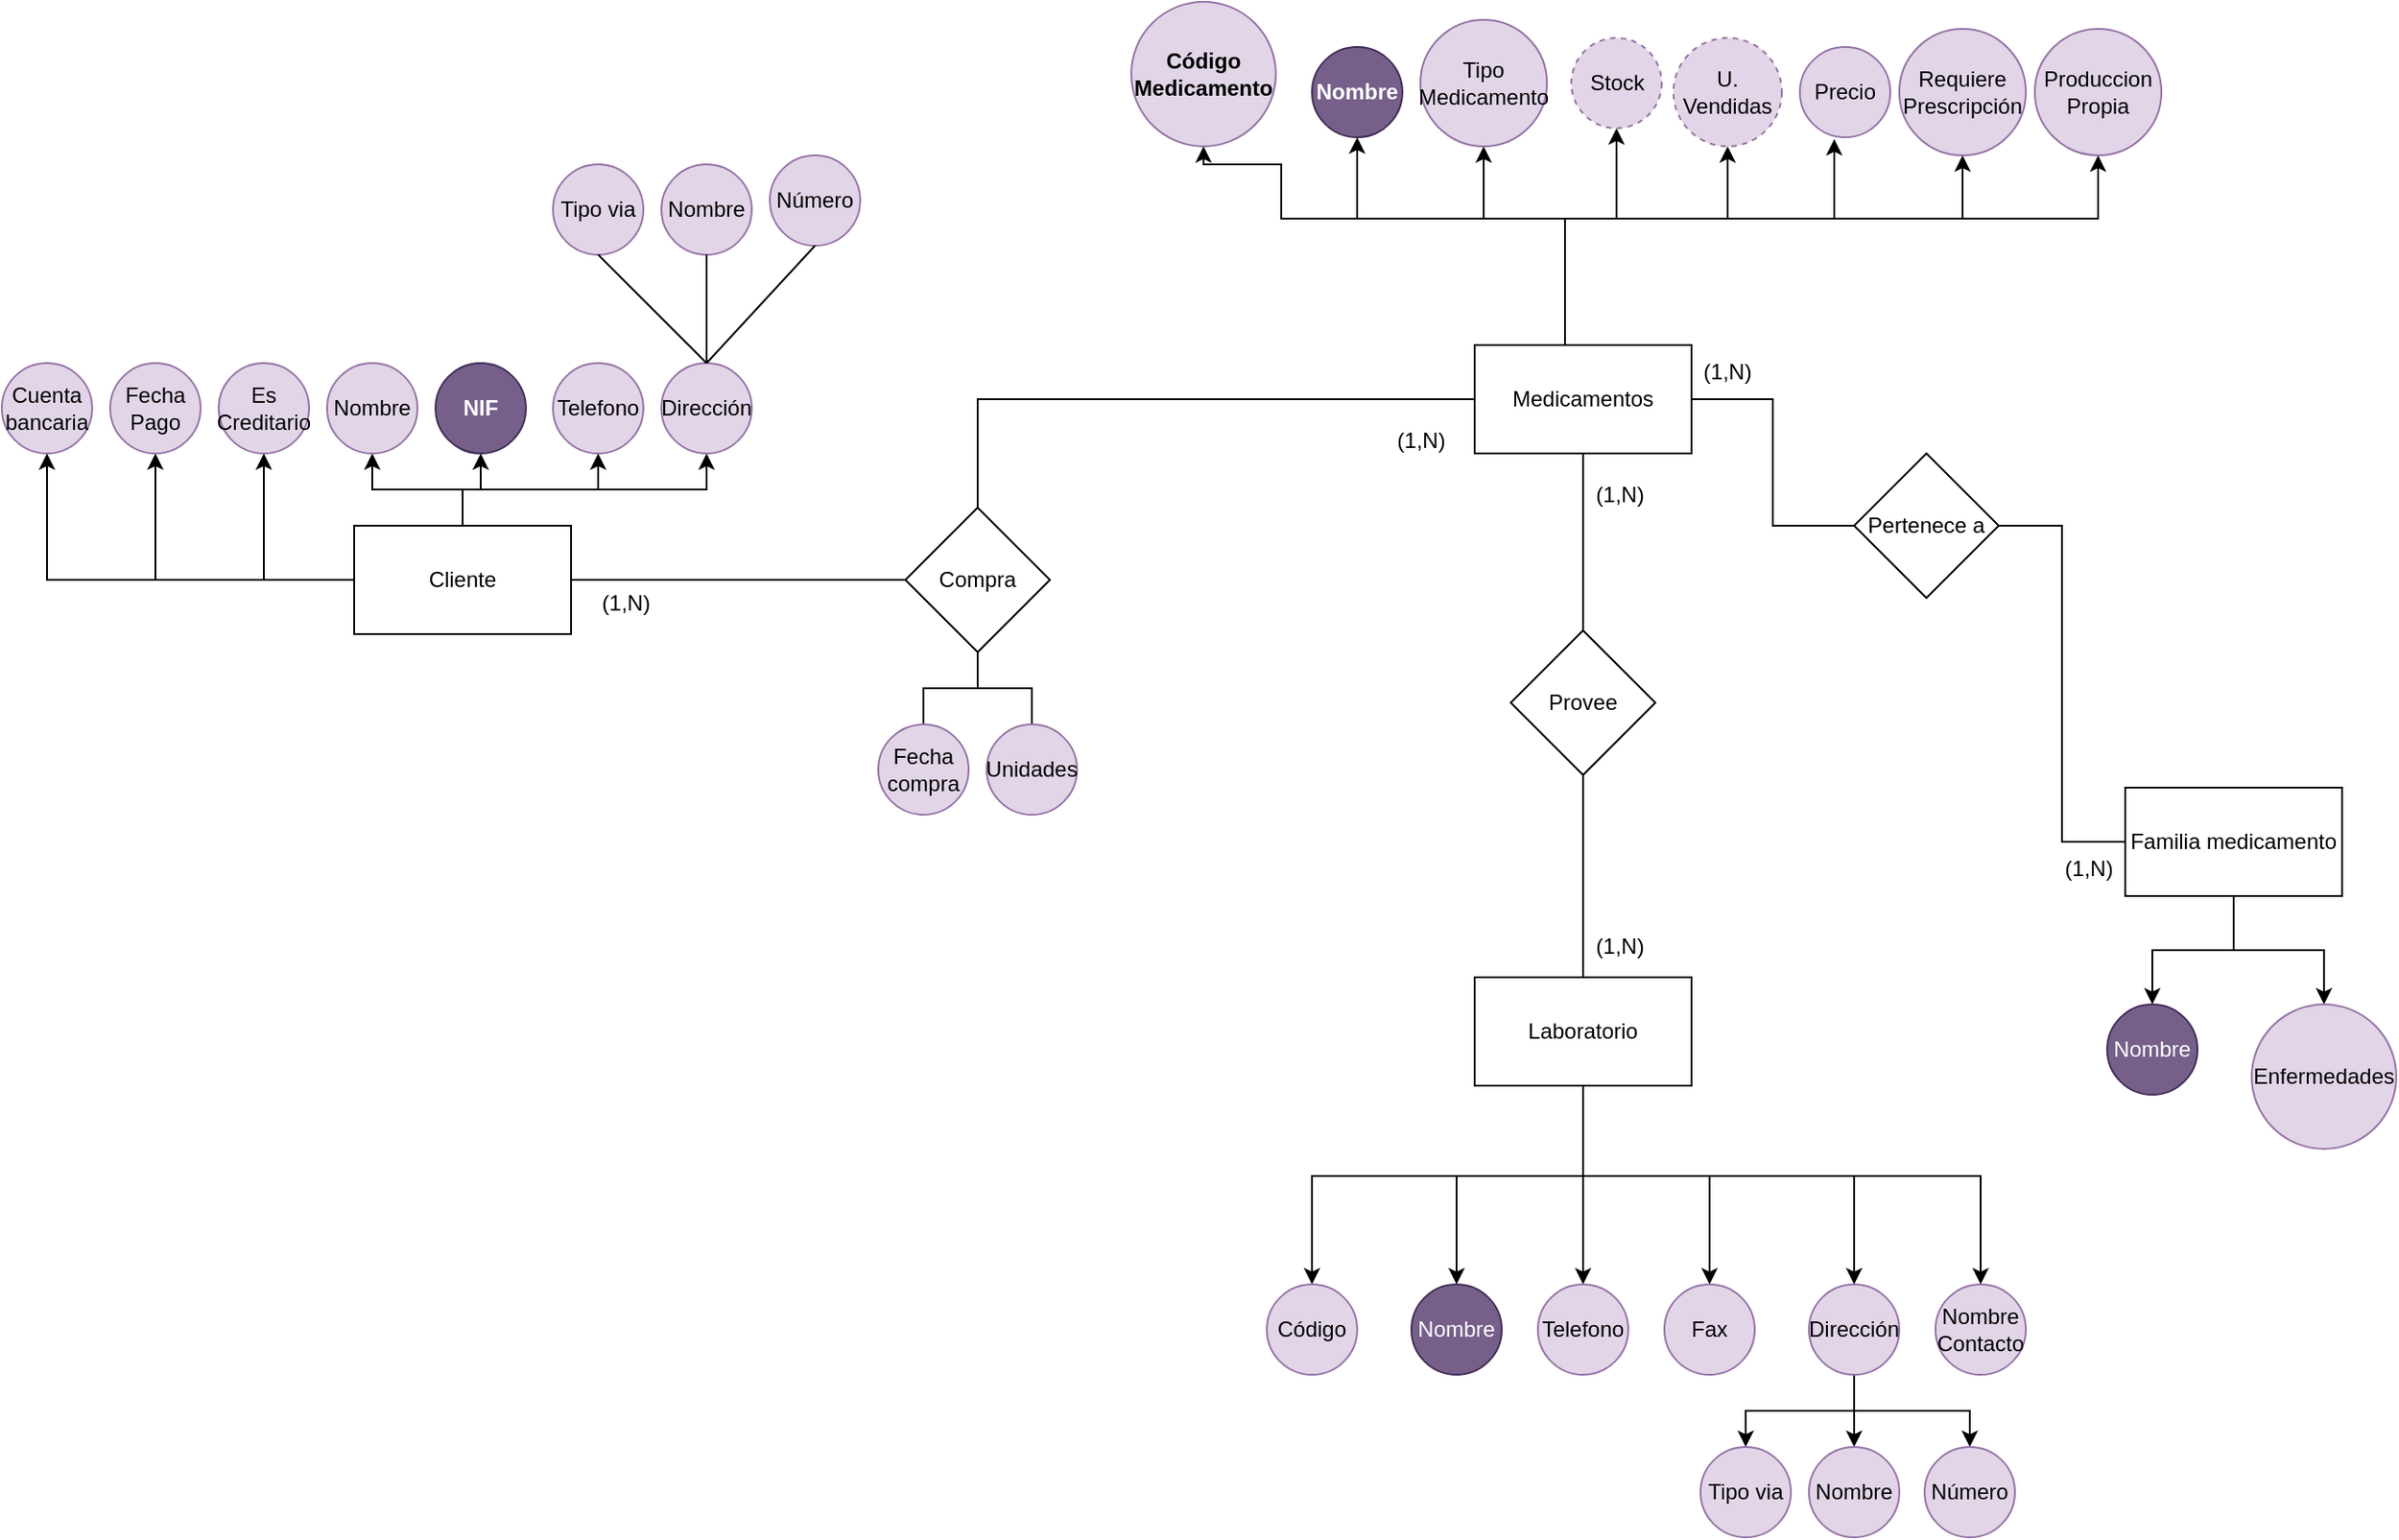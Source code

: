 <mxfile version="24.7.17">
  <diagram id="C5RBs43oDa-KdzZeNtuy" name="Page-1">
    <mxGraphModel grid="1" page="1" gridSize="10" guides="1" tooltips="1" connect="1" arrows="1" fold="1" pageScale="1" pageWidth="827" pageHeight="1169" math="0" shadow="0">
      <root>
        <mxCell id="WIyWlLk6GJQsqaUBKTNV-0" />
        <mxCell id="WIyWlLk6GJQsqaUBKTNV-1" parent="WIyWlLk6GJQsqaUBKTNV-0" />
        <mxCell id="kNUI94K5K8RUyTu7_OJi-31" style="edgeStyle=orthogonalEdgeStyle;rounded=0;orthogonalLoop=1;jettySize=auto;html=1;entryX=0.5;entryY=0;entryDx=0;entryDy=0;" edge="1" parent="WIyWlLk6GJQsqaUBKTNV-1" source="0RFjObBKBSI6Kdq1lUu1-0" target="kNUI94K5K8RUyTu7_OJi-29">
          <mxGeometry relative="1" as="geometry" />
        </mxCell>
        <mxCell id="kNUI94K5K8RUyTu7_OJi-32" style="edgeStyle=orthogonalEdgeStyle;rounded=0;orthogonalLoop=1;jettySize=auto;html=1;entryX=0.5;entryY=0;entryDx=0;entryDy=0;" edge="1" parent="WIyWlLk6GJQsqaUBKTNV-1" source="0RFjObBKBSI6Kdq1lUu1-0" target="kNUI94K5K8RUyTu7_OJi-30">
          <mxGeometry relative="1" as="geometry" />
        </mxCell>
        <mxCell id="0RFjObBKBSI6Kdq1lUu1-0" value="Familia medicamento" style="rounded=0;whiteSpace=wrap;html=1;" vertex="1" parent="WIyWlLk6GJQsqaUBKTNV-1">
          <mxGeometry x="670" y="435" width="120" height="60" as="geometry" />
        </mxCell>
        <mxCell id="0RFjObBKBSI6Kdq1lUu1-35" style="edgeStyle=orthogonalEdgeStyle;rounded=0;orthogonalLoop=1;jettySize=auto;html=1;entryX=0.5;entryY=1;entryDx=0;entryDy=0;" edge="1" parent="WIyWlLk6GJQsqaUBKTNV-1" source="0RFjObBKBSI6Kdq1lUu1-1" target="0RFjObBKBSI6Kdq1lUu1-14">
          <mxGeometry relative="1" as="geometry">
            <Array as="points">
              <mxPoint x="360" y="120" />
              <mxPoint x="389" y="120" />
            </Array>
          </mxGeometry>
        </mxCell>
        <mxCell id="0RFjObBKBSI6Kdq1lUu1-36" style="edgeStyle=orthogonalEdgeStyle;rounded=0;orthogonalLoop=1;jettySize=auto;html=1;entryX=0.5;entryY=1;entryDx=0;entryDy=0;" edge="1" parent="WIyWlLk6GJQsqaUBKTNV-1" source="0RFjObBKBSI6Kdq1lUu1-1" target="0RFjObBKBSI6Kdq1lUu1-7">
          <mxGeometry relative="1" as="geometry">
            <Array as="points">
              <mxPoint x="360" y="120" />
              <mxPoint x="203" y="120" />
              <mxPoint x="203" y="90" />
            </Array>
          </mxGeometry>
        </mxCell>
        <mxCell id="0RFjObBKBSI6Kdq1lUu1-37" style="edgeStyle=orthogonalEdgeStyle;rounded=0;orthogonalLoop=1;jettySize=auto;html=1;entryX=0.5;entryY=1;entryDx=0;entryDy=0;" edge="1" parent="WIyWlLk6GJQsqaUBKTNV-1" source="0RFjObBKBSI6Kdq1lUu1-1" target="0RFjObBKBSI6Kdq1lUu1-10">
          <mxGeometry relative="1" as="geometry">
            <Array as="points">
              <mxPoint x="360" y="120" />
              <mxPoint x="245" y="120" />
            </Array>
          </mxGeometry>
        </mxCell>
        <mxCell id="0RFjObBKBSI6Kdq1lUu1-38" style="edgeStyle=orthogonalEdgeStyle;rounded=0;orthogonalLoop=1;jettySize=auto;html=1;entryX=0.5;entryY=1;entryDx=0;entryDy=0;" edge="1" parent="WIyWlLk6GJQsqaUBKTNV-1" source="0RFjObBKBSI6Kdq1lUu1-1" target="0RFjObBKBSI6Kdq1lUu1-12">
          <mxGeometry relative="1" as="geometry">
            <Array as="points">
              <mxPoint x="360" y="120" />
              <mxPoint x="315" y="120" />
            </Array>
          </mxGeometry>
        </mxCell>
        <mxCell id="0RFjObBKBSI6Kdq1lUu1-39" style="edgeStyle=orthogonalEdgeStyle;rounded=0;orthogonalLoop=1;jettySize=auto;html=1;entryX=0.5;entryY=1;entryDx=0;entryDy=0;" edge="1" parent="WIyWlLk6GJQsqaUBKTNV-1" source="0RFjObBKBSI6Kdq1lUu1-1" target="0RFjObBKBSI6Kdq1lUu1-16">
          <mxGeometry relative="1" as="geometry">
            <Array as="points">
              <mxPoint x="360" y="120" />
              <mxPoint x="450" y="120" />
            </Array>
          </mxGeometry>
        </mxCell>
        <mxCell id="0RFjObBKBSI6Kdq1lUu1-41" style="edgeStyle=orthogonalEdgeStyle;rounded=0;orthogonalLoop=1;jettySize=auto;html=1;entryX=0.5;entryY=1;entryDx=0;entryDy=0;" edge="1" parent="WIyWlLk6GJQsqaUBKTNV-1" source="0RFjObBKBSI6Kdq1lUu1-1" target="0RFjObBKBSI6Kdq1lUu1-20">
          <mxGeometry relative="1" as="geometry">
            <Array as="points">
              <mxPoint x="360" y="120" />
              <mxPoint x="580" y="120" />
            </Array>
          </mxGeometry>
        </mxCell>
        <mxCell id="0RFjObBKBSI6Kdq1lUu1-63" style="edgeStyle=orthogonalEdgeStyle;rounded=0;orthogonalLoop=1;jettySize=auto;html=1;entryX=0;entryY=0.5;entryDx=0;entryDy=0;endArrow=none;endFill=0;" edge="1" parent="WIyWlLk6GJQsqaUBKTNV-1" source="0RFjObBKBSI6Kdq1lUu1-1" target="0RFjObBKBSI6Kdq1lUu1-23">
          <mxGeometry relative="1" as="geometry" />
        </mxCell>
        <mxCell id="kNUI94K5K8RUyTu7_OJi-25" style="edgeStyle=orthogonalEdgeStyle;rounded=0;orthogonalLoop=1;jettySize=auto;html=1;entryX=0.5;entryY=1;entryDx=0;entryDy=0;" edge="1" parent="WIyWlLk6GJQsqaUBKTNV-1" source="0RFjObBKBSI6Kdq1lUu1-1" target="kNUI94K5K8RUyTu7_OJi-24">
          <mxGeometry relative="1" as="geometry">
            <Array as="points">
              <mxPoint x="360" y="120" />
              <mxPoint x="655" y="120" />
            </Array>
          </mxGeometry>
        </mxCell>
        <mxCell id="0RFjObBKBSI6Kdq1lUu1-1" value="Medicamentos" style="rounded=0;whiteSpace=wrap;html=1;" vertex="1" parent="WIyWlLk6GJQsqaUBKTNV-1">
          <mxGeometry x="310" y="190" width="120" height="60" as="geometry" />
        </mxCell>
        <mxCell id="HgbdwvOKSqdAR-Qt4x6P-1" value="" style="edgeStyle=orthogonalEdgeStyle;rounded=0;orthogonalLoop=1;jettySize=auto;html=1;endArrow=none;endFill=0;" edge="1" parent="WIyWlLk6GJQsqaUBKTNV-1" source="0RFjObBKBSI6Kdq1lUu1-3" target="HgbdwvOKSqdAR-Qt4x6P-0">
          <mxGeometry relative="1" as="geometry" />
        </mxCell>
        <mxCell id="kNUI94K5K8RUyTu7_OJi-37" style="edgeStyle=orthogonalEdgeStyle;rounded=0;orthogonalLoop=1;jettySize=auto;html=1;entryX=0.5;entryY=0;entryDx=0;entryDy=0;" edge="1" parent="WIyWlLk6GJQsqaUBKTNV-1" source="0RFjObBKBSI6Kdq1lUu1-3" target="0RFjObBKBSI6Kdq1lUu1-28">
          <mxGeometry relative="1" as="geometry">
            <Array as="points">
              <mxPoint x="370" y="650" />
              <mxPoint x="220" y="650" />
            </Array>
          </mxGeometry>
        </mxCell>
        <mxCell id="kNUI94K5K8RUyTu7_OJi-38" style="edgeStyle=orthogonalEdgeStyle;rounded=0;orthogonalLoop=1;jettySize=auto;html=1;entryX=0.5;entryY=0;entryDx=0;entryDy=0;" edge="1" parent="WIyWlLk6GJQsqaUBKTNV-1" source="0RFjObBKBSI6Kdq1lUu1-3" target="0RFjObBKBSI6Kdq1lUu1-42">
          <mxGeometry relative="1" as="geometry">
            <Array as="points">
              <mxPoint x="370" y="650" />
              <mxPoint x="300" y="650" />
            </Array>
          </mxGeometry>
        </mxCell>
        <mxCell id="kNUI94K5K8RUyTu7_OJi-39" style="edgeStyle=orthogonalEdgeStyle;rounded=0;orthogonalLoop=1;jettySize=auto;html=1;entryX=0.5;entryY=0;entryDx=0;entryDy=0;" edge="1" parent="WIyWlLk6GJQsqaUBKTNV-1" source="0RFjObBKBSI6Kdq1lUu1-3" target="0RFjObBKBSI6Kdq1lUu1-48">
          <mxGeometry relative="1" as="geometry" />
        </mxCell>
        <mxCell id="kNUI94K5K8RUyTu7_OJi-40" style="edgeStyle=orthogonalEdgeStyle;rounded=0;orthogonalLoop=1;jettySize=auto;html=1;entryX=0.5;entryY=0;entryDx=0;entryDy=0;" edge="1" parent="WIyWlLk6GJQsqaUBKTNV-1" source="0RFjObBKBSI6Kdq1lUu1-3" target="0RFjObBKBSI6Kdq1lUu1-43">
          <mxGeometry relative="1" as="geometry">
            <Array as="points">
              <mxPoint x="370" y="650" />
              <mxPoint x="440" y="650" />
            </Array>
          </mxGeometry>
        </mxCell>
        <mxCell id="kNUI94K5K8RUyTu7_OJi-41" style="edgeStyle=orthogonalEdgeStyle;rounded=0;orthogonalLoop=1;jettySize=auto;html=1;entryX=0.5;entryY=0;entryDx=0;entryDy=0;" edge="1" parent="WIyWlLk6GJQsqaUBKTNV-1" source="0RFjObBKBSI6Kdq1lUu1-3" target="0RFjObBKBSI6Kdq1lUu1-44">
          <mxGeometry relative="1" as="geometry">
            <Array as="points">
              <mxPoint x="370" y="650" />
              <mxPoint x="520" y="650" />
            </Array>
          </mxGeometry>
        </mxCell>
        <mxCell id="kNUI94K5K8RUyTu7_OJi-42" style="edgeStyle=orthogonalEdgeStyle;rounded=0;orthogonalLoop=1;jettySize=auto;html=1;entryX=0.5;entryY=0;entryDx=0;entryDy=0;" edge="1" parent="WIyWlLk6GJQsqaUBKTNV-1" source="0RFjObBKBSI6Kdq1lUu1-3" target="kNUI94K5K8RUyTu7_OJi-27">
          <mxGeometry relative="1" as="geometry">
            <Array as="points">
              <mxPoint x="370" y="650" />
              <mxPoint x="590" y="650" />
            </Array>
          </mxGeometry>
        </mxCell>
        <mxCell id="0RFjObBKBSI6Kdq1lUu1-3" value="Laboratorio" style="rounded=0;whiteSpace=wrap;html=1;" vertex="1" parent="WIyWlLk6GJQsqaUBKTNV-1">
          <mxGeometry x="310" y="540" width="120" height="60" as="geometry" />
        </mxCell>
        <mxCell id="0RFjObBKBSI6Kdq1lUu1-88" style="edgeStyle=orthogonalEdgeStyle;rounded=0;orthogonalLoop=1;jettySize=auto;html=1;entryX=0;entryY=0.5;entryDx=0;entryDy=0;endArrow=none;endFill=0;" edge="1" parent="WIyWlLk6GJQsqaUBKTNV-1" source="0RFjObBKBSI6Kdq1lUu1-4" target="0RFjObBKBSI6Kdq1lUu1-65">
          <mxGeometry relative="1" as="geometry" />
        </mxCell>
        <mxCell id="kNUI94K5K8RUyTu7_OJi-16" style="edgeStyle=orthogonalEdgeStyle;rounded=0;orthogonalLoop=1;jettySize=auto;html=1;entryX=0.5;entryY=1;entryDx=0;entryDy=0;" edge="1" parent="WIyWlLk6GJQsqaUBKTNV-1" source="0RFjObBKBSI6Kdq1lUu1-4" target="0RFjObBKBSI6Kdq1lUu1-97">
          <mxGeometry relative="1" as="geometry" />
        </mxCell>
        <mxCell id="kNUI94K5K8RUyTu7_OJi-17" style="edgeStyle=orthogonalEdgeStyle;rounded=0;orthogonalLoop=1;jettySize=auto;html=1;entryX=0.5;entryY=1;entryDx=0;entryDy=0;" edge="1" parent="WIyWlLk6GJQsqaUBKTNV-1" source="0RFjObBKBSI6Kdq1lUu1-4" target="0RFjObBKBSI6Kdq1lUu1-96">
          <mxGeometry relative="1" as="geometry" />
        </mxCell>
        <mxCell id="kNUI94K5K8RUyTu7_OJi-18" style="edgeStyle=orthogonalEdgeStyle;rounded=0;orthogonalLoop=1;jettySize=auto;html=1;entryX=0.5;entryY=1;entryDx=0;entryDy=0;" edge="1" parent="WIyWlLk6GJQsqaUBKTNV-1" source="0RFjObBKBSI6Kdq1lUu1-4" target="kNUI94K5K8RUyTu7_OJi-2">
          <mxGeometry relative="1" as="geometry" />
        </mxCell>
        <mxCell id="kNUI94K5K8RUyTu7_OJi-19" style="edgeStyle=orthogonalEdgeStyle;rounded=0;orthogonalLoop=1;jettySize=auto;html=1;entryX=0.5;entryY=1;entryDx=0;entryDy=0;" edge="1" parent="WIyWlLk6GJQsqaUBKTNV-1" source="0RFjObBKBSI6Kdq1lUu1-4" target="kNUI94K5K8RUyTu7_OJi-3">
          <mxGeometry relative="1" as="geometry" />
        </mxCell>
        <mxCell id="kNUI94K5K8RUyTu7_OJi-20" style="edgeStyle=orthogonalEdgeStyle;rounded=0;orthogonalLoop=1;jettySize=auto;html=1;entryX=0.5;entryY=1;entryDx=0;entryDy=0;" edge="1" parent="WIyWlLk6GJQsqaUBKTNV-1" source="0RFjObBKBSI6Kdq1lUu1-4" target="kNUI94K5K8RUyTu7_OJi-4">
          <mxGeometry relative="1" as="geometry" />
        </mxCell>
        <mxCell id="kNUI94K5K8RUyTu7_OJi-21" style="edgeStyle=orthogonalEdgeStyle;rounded=0;orthogonalLoop=1;jettySize=auto;html=1;" edge="1" parent="WIyWlLk6GJQsqaUBKTNV-1" source="0RFjObBKBSI6Kdq1lUu1-4" target="kNUI94K5K8RUyTu7_OJi-5">
          <mxGeometry relative="1" as="geometry" />
        </mxCell>
        <mxCell id="kNUI94K5K8RUyTu7_OJi-22" style="edgeStyle=orthogonalEdgeStyle;rounded=0;orthogonalLoop=1;jettySize=auto;html=1;entryX=0.5;entryY=1;entryDx=0;entryDy=0;" edge="1" parent="WIyWlLk6GJQsqaUBKTNV-1" source="0RFjObBKBSI6Kdq1lUu1-4" target="kNUI94K5K8RUyTu7_OJi-9">
          <mxGeometry relative="1" as="geometry">
            <Array as="points">
              <mxPoint x="-250" y="270" />
              <mxPoint x="-115" y="270" />
            </Array>
          </mxGeometry>
        </mxCell>
        <mxCell id="0RFjObBKBSI6Kdq1lUu1-4" value="Cliente" style="rounded=0;whiteSpace=wrap;html=1;" vertex="1" parent="WIyWlLk6GJQsqaUBKTNV-1">
          <mxGeometry x="-310" y="290" width="120" height="60" as="geometry" />
        </mxCell>
        <mxCell id="0RFjObBKBSI6Kdq1lUu1-7" value="&lt;b&gt;Código&lt;br&gt;Medicamento&lt;br&gt;&lt;/b&gt;" style="ellipse;whiteSpace=wrap;html=1;aspect=fixed;fillColor=#e1d5e7;strokeColor=#9673a6;" vertex="1" parent="WIyWlLk6GJQsqaUBKTNV-1">
          <mxGeometry x="120" width="80" height="80" as="geometry" />
        </mxCell>
        <mxCell id="0RFjObBKBSI6Kdq1lUu1-10" value="&lt;b&gt;Nombre&lt;/b&gt;" style="ellipse;whiteSpace=wrap;html=1;aspect=fixed;fillColor=#76608a;fontColor=#ffffff;strokeColor=#432D57;" vertex="1" parent="WIyWlLk6GJQsqaUBKTNV-1">
          <mxGeometry x="220" y="25" width="50" height="50" as="geometry" />
        </mxCell>
        <mxCell id="0RFjObBKBSI6Kdq1lUu1-12" value="Tipo&lt;br&gt;Medicamento" style="ellipse;whiteSpace=wrap;html=1;aspect=fixed;fillColor=#e1d5e7;strokeColor=#9673a6;" vertex="1" parent="WIyWlLk6GJQsqaUBKTNV-1">
          <mxGeometry x="280" y="10" width="70" height="70" as="geometry" />
        </mxCell>
        <mxCell id="0RFjObBKBSI6Kdq1lUu1-14" value="Stock" style="ellipse;whiteSpace=wrap;html=1;aspect=fixed;fillColor=#e1d5e7;strokeColor=#9673a6;dashed=1;" vertex="1" parent="WIyWlLk6GJQsqaUBKTNV-1">
          <mxGeometry x="363.5" y="20" width="50" height="50" as="geometry" />
        </mxCell>
        <mxCell id="0RFjObBKBSI6Kdq1lUu1-16" value="U.&lt;br&gt;Vendidas" style="ellipse;whiteSpace=wrap;html=1;aspect=fixed;fillColor=#e1d5e7;strokeColor=#9673a6;dashed=1;" vertex="1" parent="WIyWlLk6GJQsqaUBKTNV-1">
          <mxGeometry x="420" y="20" width="60" height="60" as="geometry" />
        </mxCell>
        <mxCell id="0RFjObBKBSI6Kdq1lUu1-18" value="Precio" style="ellipse;whiteSpace=wrap;html=1;aspect=fixed;fillColor=#e1d5e7;strokeColor=#9673a6;" vertex="1" parent="WIyWlLk6GJQsqaUBKTNV-1">
          <mxGeometry x="490" y="25" width="50" height="50" as="geometry" />
        </mxCell>
        <mxCell id="0RFjObBKBSI6Kdq1lUu1-20" value="Requiere&lt;br&gt;Prescripción" style="ellipse;whiteSpace=wrap;html=1;aspect=fixed;fillColor=#e1d5e7;strokeColor=#9673a6;" vertex="1" parent="WIyWlLk6GJQsqaUBKTNV-1">
          <mxGeometry x="545" y="15" width="70" height="70" as="geometry" />
        </mxCell>
        <mxCell id="0RFjObBKBSI6Kdq1lUu1-64" style="edgeStyle=orthogonalEdgeStyle;rounded=0;orthogonalLoop=1;jettySize=auto;html=1;entryX=0;entryY=0.5;entryDx=0;entryDy=0;endArrow=none;endFill=0;" edge="1" parent="WIyWlLk6GJQsqaUBKTNV-1" source="0RFjObBKBSI6Kdq1lUu1-23" target="0RFjObBKBSI6Kdq1lUu1-0">
          <mxGeometry relative="1" as="geometry" />
        </mxCell>
        <mxCell id="0RFjObBKBSI6Kdq1lUu1-23" value="Pertenece a" style="rhombus;whiteSpace=wrap;html=1;" vertex="1" parent="WIyWlLk6GJQsqaUBKTNV-1">
          <mxGeometry x="520" y="250" width="80" height="80" as="geometry" />
        </mxCell>
        <mxCell id="0RFjObBKBSI6Kdq1lUu1-28" value="Código" style="ellipse;whiteSpace=wrap;html=1;aspect=fixed;fillColor=#e1d5e7;strokeColor=#9673a6;" vertex="1" parent="WIyWlLk6GJQsqaUBKTNV-1">
          <mxGeometry x="195" y="710" width="50" height="50" as="geometry" />
        </mxCell>
        <mxCell id="0RFjObBKBSI6Kdq1lUu1-40" style="edgeStyle=orthogonalEdgeStyle;rounded=0;orthogonalLoop=1;jettySize=auto;html=1;entryX=0.38;entryY=1.02;entryDx=0;entryDy=0;entryPerimeter=0;" edge="1" parent="WIyWlLk6GJQsqaUBKTNV-1" source="0RFjObBKBSI6Kdq1lUu1-1" target="0RFjObBKBSI6Kdq1lUu1-18">
          <mxGeometry relative="1" as="geometry">
            <Array as="points">
              <mxPoint x="360" y="120" />
              <mxPoint x="509" y="120" />
            </Array>
          </mxGeometry>
        </mxCell>
        <mxCell id="0RFjObBKBSI6Kdq1lUu1-42" value="Nombre" style="ellipse;whiteSpace=wrap;html=1;aspect=fixed;fillColor=#76608a;strokeColor=#432D57;fontColor=#ffffff;" vertex="1" parent="WIyWlLk6GJQsqaUBKTNV-1">
          <mxGeometry x="275" y="710" width="50" height="50" as="geometry" />
        </mxCell>
        <mxCell id="0RFjObBKBSI6Kdq1lUu1-43" value="Fax" style="ellipse;whiteSpace=wrap;html=1;aspect=fixed;fillColor=#e1d5e7;strokeColor=#9673a6;" vertex="1" parent="WIyWlLk6GJQsqaUBKTNV-1">
          <mxGeometry x="415" y="710" width="50" height="50" as="geometry" />
        </mxCell>
        <mxCell id="0RFjObBKBSI6Kdq1lUu1-56" style="edgeStyle=orthogonalEdgeStyle;rounded=0;orthogonalLoop=1;jettySize=auto;html=1;entryX=0.5;entryY=0;entryDx=0;entryDy=0;" edge="1" parent="WIyWlLk6GJQsqaUBKTNV-1" source="0RFjObBKBSI6Kdq1lUu1-44" target="0RFjObBKBSI6Kdq1lUu1-52">
          <mxGeometry relative="1" as="geometry">
            <Array as="points">
              <mxPoint x="520" y="780" />
              <mxPoint x="460" y="780" />
            </Array>
          </mxGeometry>
        </mxCell>
        <mxCell id="0RFjObBKBSI6Kdq1lUu1-57" style="edgeStyle=orthogonalEdgeStyle;rounded=0;orthogonalLoop=1;jettySize=auto;html=1;entryX=0.5;entryY=0;entryDx=0;entryDy=0;" edge="1" parent="WIyWlLk6GJQsqaUBKTNV-1" source="0RFjObBKBSI6Kdq1lUu1-44" target="0RFjObBKBSI6Kdq1lUu1-53">
          <mxGeometry relative="1" as="geometry" />
        </mxCell>
        <mxCell id="0RFjObBKBSI6Kdq1lUu1-58" style="edgeStyle=orthogonalEdgeStyle;rounded=0;orthogonalLoop=1;jettySize=auto;html=1;entryX=0.5;entryY=0;entryDx=0;entryDy=0;" edge="1" parent="WIyWlLk6GJQsqaUBKTNV-1" source="0RFjObBKBSI6Kdq1lUu1-44" target="0RFjObBKBSI6Kdq1lUu1-54">
          <mxGeometry relative="1" as="geometry">
            <Array as="points">
              <mxPoint x="520" y="780" />
              <mxPoint x="584" y="780" />
            </Array>
          </mxGeometry>
        </mxCell>
        <mxCell id="0RFjObBKBSI6Kdq1lUu1-44" value="Dirección" style="ellipse;whiteSpace=wrap;html=1;aspect=fixed;fillColor=#e1d5e7;strokeColor=#9673a6;" vertex="1" parent="WIyWlLk6GJQsqaUBKTNV-1">
          <mxGeometry x="495" y="710" width="50" height="50" as="geometry" />
        </mxCell>
        <mxCell id="0RFjObBKBSI6Kdq1lUu1-48" value="Telefono" style="ellipse;whiteSpace=wrap;html=1;aspect=fixed;fillColor=#e1d5e7;strokeColor=#9673a6;" vertex="1" parent="WIyWlLk6GJQsqaUBKTNV-1">
          <mxGeometry x="345" y="710" width="50" height="50" as="geometry" />
        </mxCell>
        <mxCell id="0RFjObBKBSI6Kdq1lUu1-52" value="Tipo via" style="ellipse;whiteSpace=wrap;html=1;aspect=fixed;fillColor=#e1d5e7;strokeColor=#9673a6;" vertex="1" parent="WIyWlLk6GJQsqaUBKTNV-1">
          <mxGeometry x="435" y="800" width="50" height="50" as="geometry" />
        </mxCell>
        <mxCell id="0RFjObBKBSI6Kdq1lUu1-53" value="Nombre" style="ellipse;whiteSpace=wrap;html=1;aspect=fixed;fillColor=#e1d5e7;strokeColor=#9673a6;" vertex="1" parent="WIyWlLk6GJQsqaUBKTNV-1">
          <mxGeometry x="495" y="800" width="50" height="50" as="geometry" />
        </mxCell>
        <mxCell id="0RFjObBKBSI6Kdq1lUu1-54" value="Número" style="ellipse;whiteSpace=wrap;html=1;aspect=fixed;fillColor=#e1d5e7;strokeColor=#9673a6;" vertex="1" parent="WIyWlLk6GJQsqaUBKTNV-1">
          <mxGeometry x="559" y="800" width="50" height="50" as="geometry" />
        </mxCell>
        <mxCell id="HgbdwvOKSqdAR-Qt4x6P-3" style="edgeStyle=orthogonalEdgeStyle;rounded=0;orthogonalLoop=1;jettySize=auto;html=1;entryX=0.5;entryY=0;entryDx=0;entryDy=0;endArrow=none;endFill=0;" edge="1" parent="WIyWlLk6GJQsqaUBKTNV-1" source="0RFjObBKBSI6Kdq1lUu1-65" target="0RFjObBKBSI6Kdq1lUu1-74">
          <mxGeometry relative="1" as="geometry" />
        </mxCell>
        <mxCell id="HgbdwvOKSqdAR-Qt4x6P-4" style="edgeStyle=orthogonalEdgeStyle;rounded=0;orthogonalLoop=1;jettySize=auto;html=1;entryX=0.5;entryY=0;entryDx=0;entryDy=0;endArrow=none;endFill=0;" edge="1" parent="WIyWlLk6GJQsqaUBKTNV-1" source="0RFjObBKBSI6Kdq1lUu1-65" target="0RFjObBKBSI6Kdq1lUu1-71">
          <mxGeometry relative="1" as="geometry" />
        </mxCell>
        <mxCell id="kNUI94K5K8RUyTu7_OJi-23" style="edgeStyle=orthogonalEdgeStyle;rounded=0;orthogonalLoop=1;jettySize=auto;html=1;entryX=0;entryY=0.5;entryDx=0;entryDy=0;endArrow=none;endFill=0;" edge="1" parent="WIyWlLk6GJQsqaUBKTNV-1" source="0RFjObBKBSI6Kdq1lUu1-65" target="0RFjObBKBSI6Kdq1lUu1-1">
          <mxGeometry relative="1" as="geometry">
            <Array as="points">
              <mxPoint x="35" y="220" />
            </Array>
          </mxGeometry>
        </mxCell>
        <mxCell id="0RFjObBKBSI6Kdq1lUu1-65" value="Compra" style="rhombus;whiteSpace=wrap;html=1;" vertex="1" parent="WIyWlLk6GJQsqaUBKTNV-1">
          <mxGeometry x="-5" y="280" width="80" height="80" as="geometry" />
        </mxCell>
        <mxCell id="0RFjObBKBSI6Kdq1lUu1-71" value="Unidades" style="ellipse;whiteSpace=wrap;html=1;aspect=fixed;fillColor=#e1d5e7;strokeColor=#9673a6;" vertex="1" parent="WIyWlLk6GJQsqaUBKTNV-1">
          <mxGeometry x="40" y="400" width="50" height="50" as="geometry" />
        </mxCell>
        <mxCell id="0RFjObBKBSI6Kdq1lUu1-74" value="Fecha compra" style="ellipse;whiteSpace=wrap;html=1;aspect=fixed;fillColor=#e1d5e7;strokeColor=#9673a6;" vertex="1" parent="WIyWlLk6GJQsqaUBKTNV-1">
          <mxGeometry x="-20" y="400" width="50" height="50" as="geometry" />
        </mxCell>
        <mxCell id="0RFjObBKBSI6Kdq1lUu1-76" value="(1,N)" style="text;html=1;align=center;verticalAlign=middle;whiteSpace=wrap;rounded=0;" vertex="1" parent="WIyWlLk6GJQsqaUBKTNV-1">
          <mxGeometry x="420" y="190" width="60" height="30" as="geometry" />
        </mxCell>
        <mxCell id="0RFjObBKBSI6Kdq1lUu1-77" value="(1,N)" style="text;html=1;align=center;verticalAlign=middle;whiteSpace=wrap;rounded=0;" vertex="1" parent="WIyWlLk6GJQsqaUBKTNV-1">
          <mxGeometry x="620" y="465" width="60" height="30" as="geometry" />
        </mxCell>
        <mxCell id="0RFjObBKBSI6Kdq1lUu1-96" value="Fecha&lt;br&gt;Pago" style="ellipse;whiteSpace=wrap;html=1;aspect=fixed;fillColor=#e1d5e7;strokeColor=#9673a6;" vertex="1" parent="WIyWlLk6GJQsqaUBKTNV-1">
          <mxGeometry x="-445" y="200" width="50" height="50" as="geometry" />
        </mxCell>
        <mxCell id="0RFjObBKBSI6Kdq1lUu1-97" value="Cuenta bancaria" style="ellipse;whiteSpace=wrap;html=1;aspect=fixed;fillColor=#e1d5e7;strokeColor=#9673a6;" vertex="1" parent="WIyWlLk6GJQsqaUBKTNV-1">
          <mxGeometry x="-505" y="200" width="50" height="50" as="geometry" />
        </mxCell>
        <mxCell id="HgbdwvOKSqdAR-Qt4x6P-2" style="edgeStyle=orthogonalEdgeStyle;rounded=0;orthogonalLoop=1;jettySize=auto;html=1;entryX=0.5;entryY=1;entryDx=0;entryDy=0;endArrow=none;endFill=0;exitX=0.5;exitY=0;exitDx=0;exitDy=0;" edge="1" parent="WIyWlLk6GJQsqaUBKTNV-1" source="HgbdwvOKSqdAR-Qt4x6P-0" target="0RFjObBKBSI6Kdq1lUu1-1">
          <mxGeometry relative="1" as="geometry">
            <Array as="points">
              <mxPoint x="360" y="370" />
              <mxPoint x="360" y="370" />
            </Array>
          </mxGeometry>
        </mxCell>
        <mxCell id="HgbdwvOKSqdAR-Qt4x6P-0" value="Provee" style="rhombus;whiteSpace=wrap;html=1;rounded=0;" vertex="1" parent="WIyWlLk6GJQsqaUBKTNV-1">
          <mxGeometry x="330" y="348" width="80" height="80" as="geometry" />
        </mxCell>
        <mxCell id="kNUI94K5K8RUyTu7_OJi-2" value="Es&lt;br&gt;Creditario" style="ellipse;whiteSpace=wrap;html=1;aspect=fixed;fillColor=#e1d5e7;strokeColor=#9673a6;" vertex="1" parent="WIyWlLk6GJQsqaUBKTNV-1">
          <mxGeometry x="-385" y="200" width="50" height="50" as="geometry" />
        </mxCell>
        <mxCell id="kNUI94K5K8RUyTu7_OJi-3" value="Nombre" style="ellipse;whiteSpace=wrap;html=1;aspect=fixed;fillColor=#e1d5e7;strokeColor=#9673a6;" vertex="1" parent="WIyWlLk6GJQsqaUBKTNV-1">
          <mxGeometry x="-325" y="200" width="50" height="50" as="geometry" />
        </mxCell>
        <mxCell id="kNUI94K5K8RUyTu7_OJi-4" value="&lt;b&gt;NIF&lt;/b&gt;" style="ellipse;whiteSpace=wrap;html=1;aspect=fixed;fillColor=#76608a;fontColor=#ffffff;strokeColor=#432D57;" vertex="1" parent="WIyWlLk6GJQsqaUBKTNV-1">
          <mxGeometry x="-265" y="200" width="50" height="50" as="geometry" />
        </mxCell>
        <mxCell id="kNUI94K5K8RUyTu7_OJi-5" value="Telefono" style="ellipse;whiteSpace=wrap;html=1;aspect=fixed;fillColor=#e1d5e7;strokeColor=#9673a6;" vertex="1" parent="WIyWlLk6GJQsqaUBKTNV-1">
          <mxGeometry x="-200" y="200" width="50" height="50" as="geometry" />
        </mxCell>
        <mxCell id="kNUI94K5K8RUyTu7_OJi-9" value="Dirección" style="ellipse;whiteSpace=wrap;html=1;aspect=fixed;fillColor=#e1d5e7;strokeColor=#9673a6;" vertex="1" parent="WIyWlLk6GJQsqaUBKTNV-1">
          <mxGeometry x="-140" y="200" width="50" height="50" as="geometry" />
        </mxCell>
        <mxCell id="kNUI94K5K8RUyTu7_OJi-10" value="Tipo via" style="ellipse;whiteSpace=wrap;html=1;aspect=fixed;fillColor=#e1d5e7;strokeColor=#9673a6;" vertex="1" parent="WIyWlLk6GJQsqaUBKTNV-1">
          <mxGeometry x="-200" y="90" width="50" height="50" as="geometry" />
        </mxCell>
        <mxCell id="kNUI94K5K8RUyTu7_OJi-11" value="Nombre" style="ellipse;whiteSpace=wrap;html=1;aspect=fixed;fillColor=#e1d5e7;strokeColor=#9673a6;" vertex="1" parent="WIyWlLk6GJQsqaUBKTNV-1">
          <mxGeometry x="-140" y="90" width="50" height="50" as="geometry" />
        </mxCell>
        <mxCell id="kNUI94K5K8RUyTu7_OJi-12" value="Número" style="ellipse;whiteSpace=wrap;html=1;aspect=fixed;fillColor=#e1d5e7;strokeColor=#9673a6;" vertex="1" parent="WIyWlLk6GJQsqaUBKTNV-1">
          <mxGeometry x="-80" y="85" width="50" height="50" as="geometry" />
        </mxCell>
        <mxCell id="kNUI94K5K8RUyTu7_OJi-13" value="" style="endArrow=none;html=1;rounded=0;exitX=0.5;exitY=0;exitDx=0;exitDy=0;entryX=0.5;entryY=1;entryDx=0;entryDy=0;" edge="1" parent="WIyWlLk6GJQsqaUBKTNV-1" source="kNUI94K5K8RUyTu7_OJi-9" target="kNUI94K5K8RUyTu7_OJi-10">
          <mxGeometry width="50" height="50" relative="1" as="geometry">
            <mxPoint x="-40" y="220" as="sourcePoint" />
            <mxPoint x="10" y="170" as="targetPoint" />
          </mxGeometry>
        </mxCell>
        <mxCell id="kNUI94K5K8RUyTu7_OJi-14" value="" style="endArrow=none;html=1;rounded=0;exitX=0.5;exitY=0;exitDx=0;exitDy=0;entryX=0.5;entryY=1;entryDx=0;entryDy=0;" edge="1" parent="WIyWlLk6GJQsqaUBKTNV-1" source="kNUI94K5K8RUyTu7_OJi-9" target="kNUI94K5K8RUyTu7_OJi-11">
          <mxGeometry width="50" height="50" relative="1" as="geometry">
            <mxPoint x="-40" y="230" as="sourcePoint" />
            <mxPoint x="10" y="180" as="targetPoint" />
          </mxGeometry>
        </mxCell>
        <mxCell id="kNUI94K5K8RUyTu7_OJi-15" value="" style="endArrow=none;html=1;rounded=0;entryX=0.5;entryY=1;entryDx=0;entryDy=0;exitX=0.5;exitY=0;exitDx=0;exitDy=0;" edge="1" parent="WIyWlLk6GJQsqaUBKTNV-1" source="kNUI94K5K8RUyTu7_OJi-9" target="kNUI94K5K8RUyTu7_OJi-12">
          <mxGeometry width="50" height="50" relative="1" as="geometry">
            <mxPoint x="-40" y="300" as="sourcePoint" />
            <mxPoint x="10" y="250" as="targetPoint" />
          </mxGeometry>
        </mxCell>
        <mxCell id="kNUI94K5K8RUyTu7_OJi-24" value="Produccion&lt;br&gt;Propia" style="ellipse;whiteSpace=wrap;html=1;aspect=fixed;fillColor=#e1d5e7;strokeColor=#9673a6;" vertex="1" parent="WIyWlLk6GJQsqaUBKTNV-1">
          <mxGeometry x="620" y="15" width="70" height="70" as="geometry" />
        </mxCell>
        <mxCell id="kNUI94K5K8RUyTu7_OJi-27" value="Nombre&lt;br&gt;Contacto" style="ellipse;whiteSpace=wrap;html=1;aspect=fixed;fillColor=#e1d5e7;strokeColor=#9673a6;" vertex="1" parent="WIyWlLk6GJQsqaUBKTNV-1">
          <mxGeometry x="565" y="710" width="50" height="50" as="geometry" />
        </mxCell>
        <mxCell id="kNUI94K5K8RUyTu7_OJi-29" value="Nombre" style="ellipse;whiteSpace=wrap;html=1;aspect=fixed;fillColor=#76608a;strokeColor=#432D57;fontColor=#ffffff;" vertex="1" parent="WIyWlLk6GJQsqaUBKTNV-1">
          <mxGeometry x="660" y="555" width="50" height="50" as="geometry" />
        </mxCell>
        <mxCell id="kNUI94K5K8RUyTu7_OJi-30" value="Enfermedades" style="ellipse;whiteSpace=wrap;html=1;aspect=fixed;fillColor=#e1d5e7;strokeColor=#9673a6;" vertex="1" parent="WIyWlLk6GJQsqaUBKTNV-1">
          <mxGeometry x="740" y="555" width="80" height="80" as="geometry" />
        </mxCell>
        <mxCell id="kNUI94K5K8RUyTu7_OJi-35" value="(1,N)" style="text;html=1;align=center;verticalAlign=middle;resizable=0;points=[];autosize=1;strokeColor=none;fillColor=none;" vertex="1" parent="WIyWlLk6GJQsqaUBKTNV-1">
          <mxGeometry x="-185" y="318" width="50" height="30" as="geometry" />
        </mxCell>
        <mxCell id="kNUI94K5K8RUyTu7_OJi-36" value="(1,N)" style="text;html=1;align=center;verticalAlign=middle;resizable=0;points=[];autosize=1;strokeColor=none;fillColor=none;" vertex="1" parent="WIyWlLk6GJQsqaUBKTNV-1">
          <mxGeometry x="255" y="228" width="50" height="30" as="geometry" />
        </mxCell>
        <mxCell id="kNUI94K5K8RUyTu7_OJi-43" value="(1,N)" style="text;html=1;align=center;verticalAlign=middle;resizable=0;points=[];autosize=1;strokeColor=none;fillColor=none;" vertex="1" parent="WIyWlLk6GJQsqaUBKTNV-1">
          <mxGeometry x="365" y="258" width="50" height="30" as="geometry" />
        </mxCell>
        <mxCell id="kNUI94K5K8RUyTu7_OJi-44" value="(1,N)" style="text;html=1;align=center;verticalAlign=middle;resizable=0;points=[];autosize=1;strokeColor=none;fillColor=none;" vertex="1" parent="WIyWlLk6GJQsqaUBKTNV-1">
          <mxGeometry x="365" y="508" width="50" height="30" as="geometry" />
        </mxCell>
      </root>
    </mxGraphModel>
  </diagram>
</mxfile>
